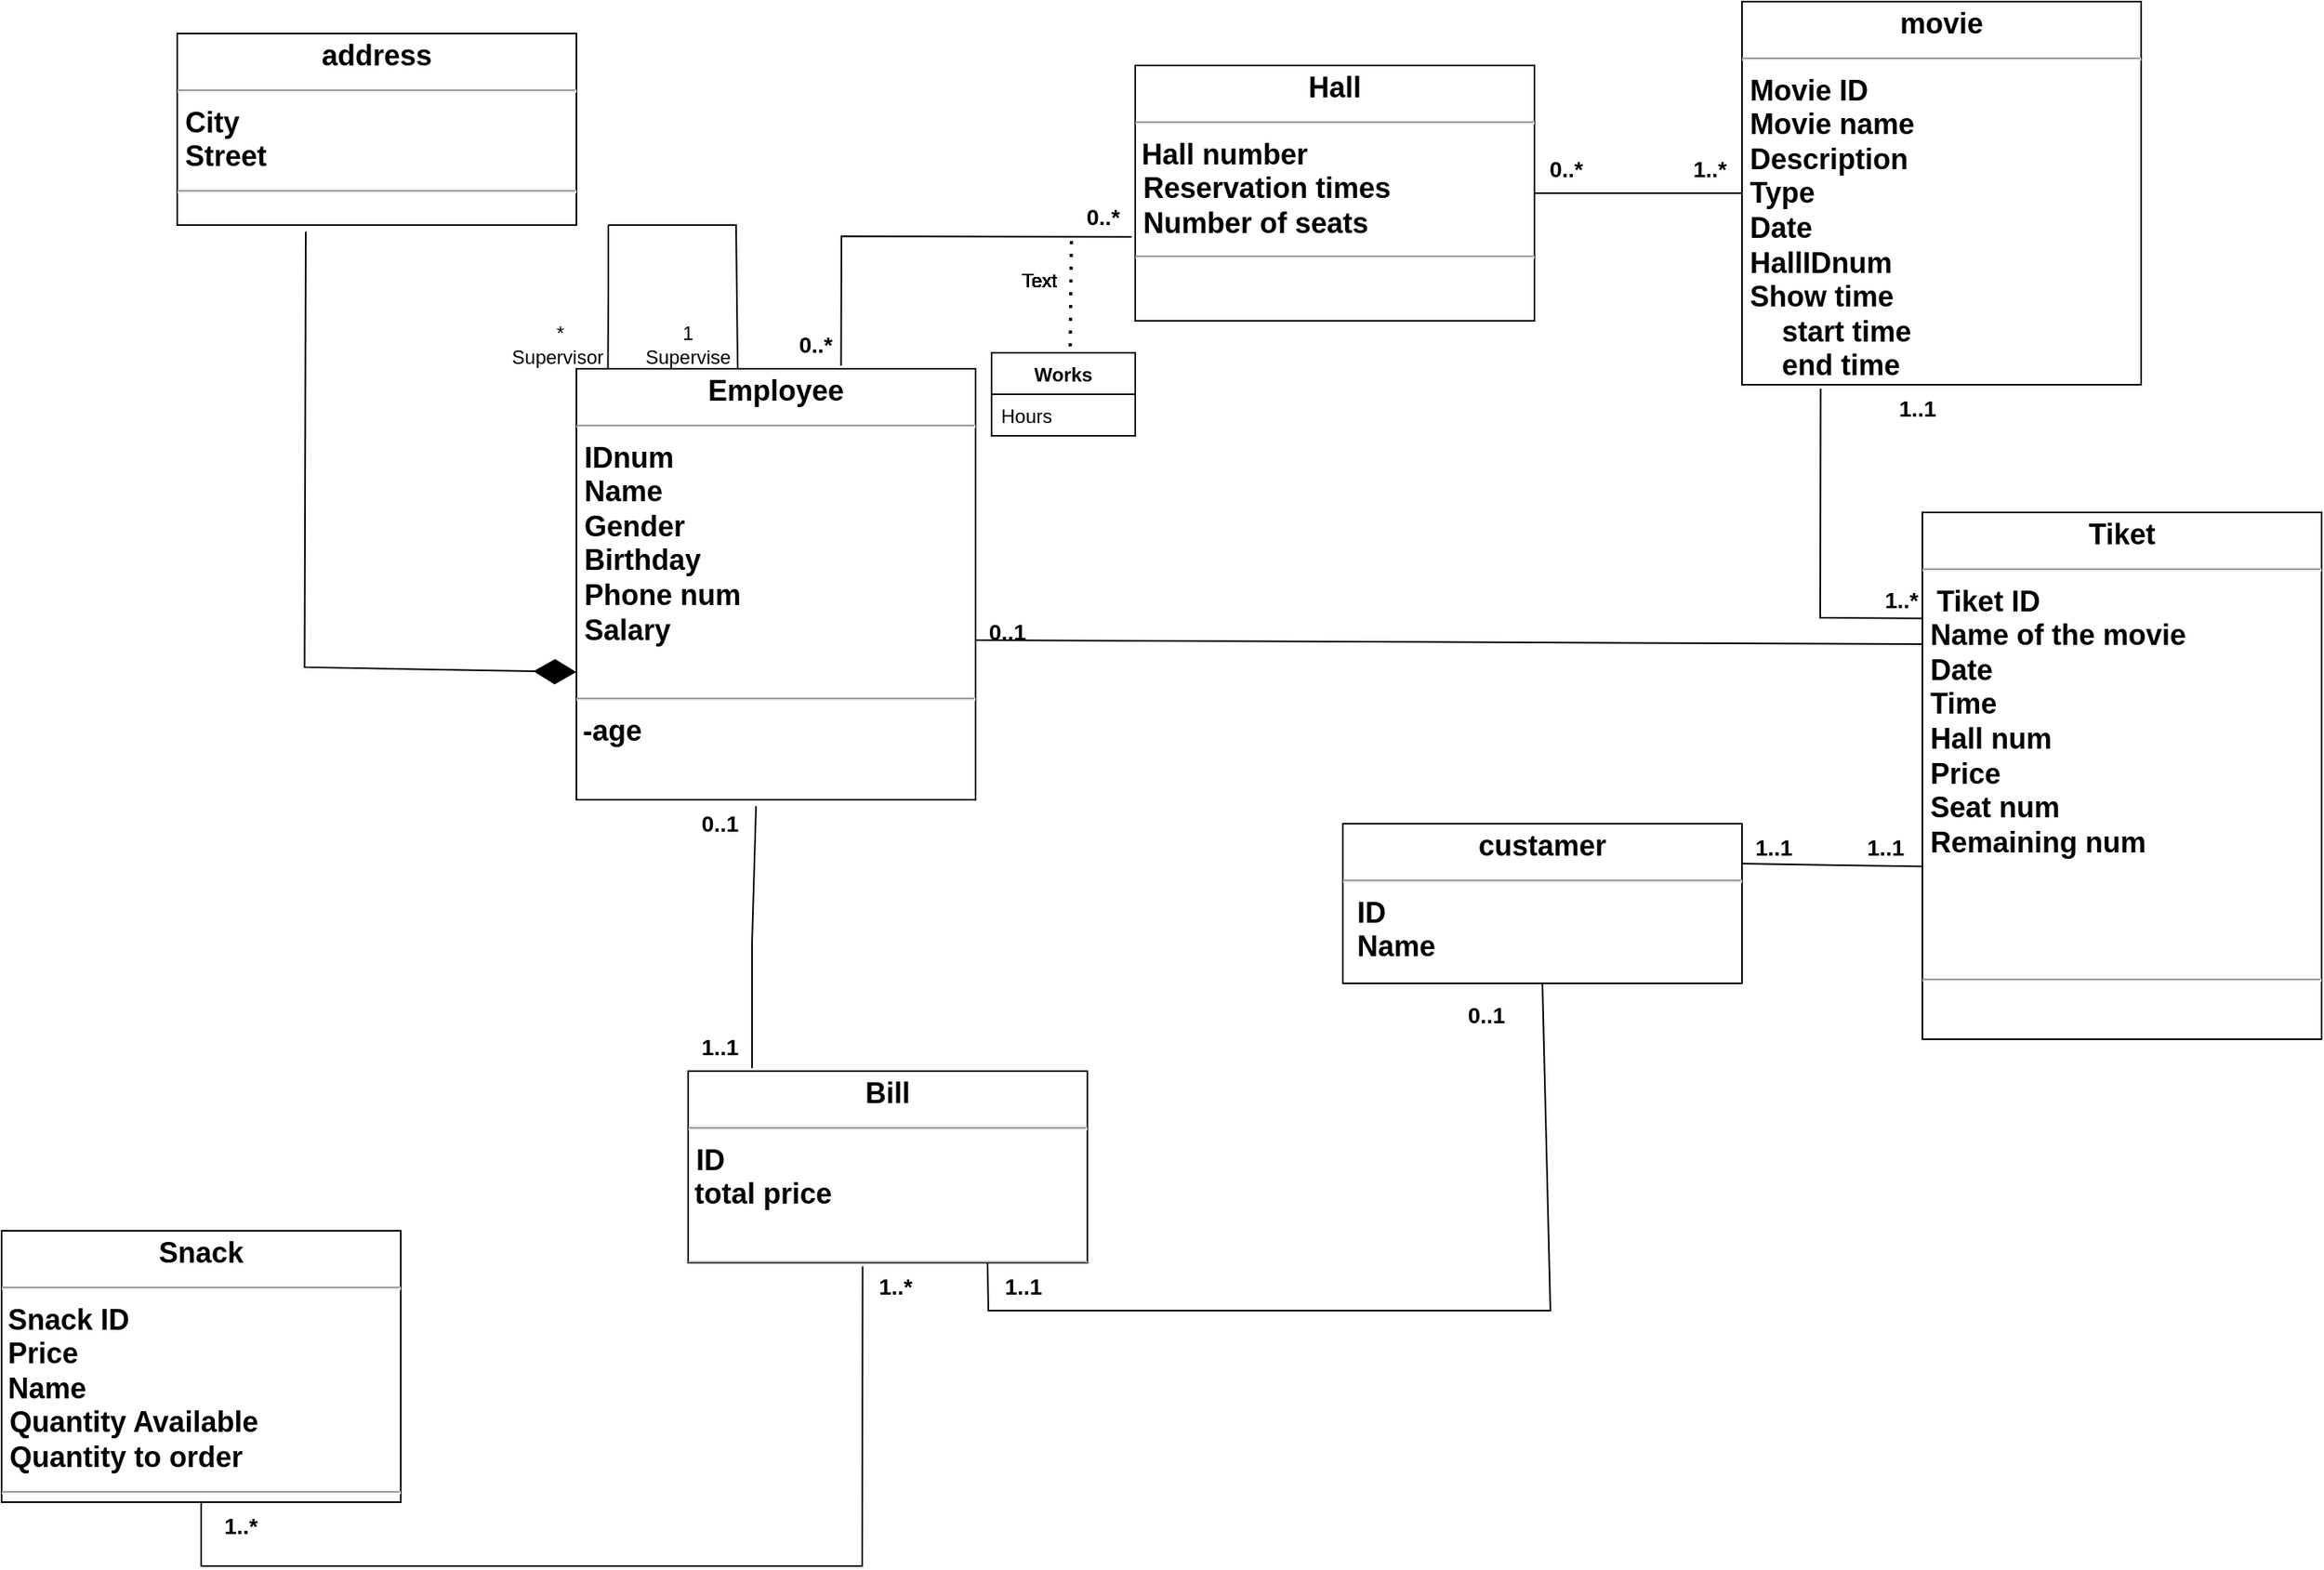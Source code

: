 <mxfile version="22.0.2" type="device">
  <diagram name="Page-1" id="f-tqmfMpfMZ7qoQ5nY5d">
    <mxGraphModel dx="3267" dy="1362" grid="1" gridSize="10" guides="1" tooltips="1" connect="1" arrows="1" fold="1" page="1" pageScale="1" pageWidth="850" pageHeight="1100" math="0" shadow="0">
      <root>
        <mxCell id="0" />
        <mxCell id="1" parent="0" />
        <mxCell id="Ye74qde-6JXeKK0IROxp-29" value="&lt;p style=&quot;margin: 4px 0px 0px; text-align: center; font-size: 18px;&quot;&gt;Hall&lt;/p&gt;&lt;hr style=&quot;font-size: 18px;&quot;&gt;&lt;p style=&quot;margin: 0px 0px 0px 4px; font-size: 18px;&quot;&gt;Hall number&lt;/p&gt;&amp;nbsp;Reservation times&lt;br&gt;&amp;nbsp;Number of seats&amp;nbsp;&lt;br&gt;&lt;hr style=&quot;font-size: 18px;&quot;&gt;&lt;p style=&quot;margin: 0px 0px 0px 4px; font-size: 18px;&quot;&gt;&lt;br style=&quot;font-size: 18px;&quot;&gt;&lt;/p&gt;&lt;p style=&quot;margin: 0px 0px 0px 4px; font-size: 18px;&quot;&gt;&lt;br style=&quot;font-size: 18px;&quot;&gt;&lt;/p&gt;" style="verticalAlign=top;align=left;overflow=fill;fontSize=18;fontFamily=Helvetica;html=1;fontStyle=1" parent="1" vertex="1">
          <mxGeometry x="-750" y="60" width="250" height="160" as="geometry" />
        </mxCell>
        <mxCell id="Ye74qde-6JXeKK0IROxp-30" value="&lt;p style=&quot;margin: 4px 0px 0px; text-align: center; font-size: 18px;&quot;&gt;movie&lt;/p&gt;&lt;hr style=&quot;font-size: 18px;&quot;&gt;&lt;p style=&quot;margin: 0px 0px 0px 4px; font-size: 18px;&quot;&gt;&lt;/p&gt;&amp;nbsp;Movie ID&lt;br&gt;&amp;nbsp;Movie name&lt;br&gt;&amp;nbsp;Description&lt;br&gt;&amp;nbsp;Type&lt;br&gt;&amp;nbsp;Date&lt;br&gt;&amp;nbsp;HallIDnum&lt;br&gt;&amp;nbsp;Show time&amp;nbsp;&lt;br&gt;&amp;nbsp; &amp;nbsp; &amp;nbsp;start time&lt;br&gt;&amp;nbsp; &amp;nbsp; &amp;nbsp;end time&lt;br&gt;&lt;hr style=&quot;font-size: 18px;&quot;&gt;&lt;p style=&quot;margin: 0px 0px 0px 4px; font-size: 18px;&quot;&gt;&lt;br style=&quot;font-size: 18px;&quot;&gt;&lt;/p&gt;&lt;p style=&quot;margin: 0px 0px 0px 4px; font-size: 18px;&quot;&gt;&lt;br style=&quot;font-size: 18px;&quot;&gt;&lt;/p&gt;" style="verticalAlign=top;align=left;overflow=fill;fontSize=18;fontFamily=Helvetica;html=1;fontStyle=1" parent="1" vertex="1">
          <mxGeometry x="-370" y="20" width="250" height="240" as="geometry" />
        </mxCell>
        <mxCell id="Ye74qde-6JXeKK0IROxp-33" value="&lt;p style=&quot;margin: 4px 0px 0px; text-align: center; font-size: 18px;&quot;&gt;Tiket&lt;/p&gt;&lt;hr style=&quot;font-size: 18px;&quot;&gt;&lt;p style=&quot;margin: 0px 0px 0px 4px; font-size: 18px;&quot;&gt;&amp;nbsp;Tiket ID&lt;/p&gt;&amp;nbsp;Name of the movie&lt;br&gt;&amp;nbsp;Date&lt;br&gt;&amp;nbsp;Time&lt;br&gt;&amp;nbsp;Hall num&lt;br&gt;&amp;nbsp;Price&lt;br&gt;&amp;nbsp;Seat num&lt;br&gt;&amp;nbsp;Remaining num&lt;br&gt;&lt;br&gt;&lt;br&gt;&lt;br&gt;&lt;hr style=&quot;font-size: 18px;&quot;&gt;&lt;p style=&quot;margin: 0px 0px 0px 4px; font-size: 18px;&quot;&gt;&lt;br style=&quot;font-size: 18px;&quot;&gt;&lt;/p&gt;&lt;p style=&quot;margin: 0px 0px 0px 4px; font-size: 18px;&quot;&gt;&lt;br style=&quot;font-size: 18px;&quot;&gt;&lt;/p&gt;" style="verticalAlign=top;align=left;overflow=fill;fontSize=18;fontFamily=Helvetica;html=1;fontStyle=1" parent="1" vertex="1">
          <mxGeometry x="-257" y="340" width="250" height="330" as="geometry" />
        </mxCell>
        <mxCell id="Ye74qde-6JXeKK0IROxp-35" value="&lt;p style=&quot;margin: 4px 0px 0px; text-align: center; font-size: 18px;&quot;&gt;Snack&lt;/p&gt;&lt;hr style=&quot;font-size: 18px;&quot;&gt;&lt;p style=&quot;margin: 0px 0px 0px 4px; font-size: 18px;&quot;&gt;Snack ID&lt;/p&gt;&lt;p style=&quot;margin: 0px 0px 0px 4px; font-size: 18px;&quot;&gt;Price&lt;/p&gt;&lt;p style=&quot;margin: 0px 0px 0px 4px; font-size: 18px;&quot;&gt;&lt;span style=&quot;background-color: initial;&quot;&gt;Name&lt;/span&gt;&lt;/p&gt;&amp;nbsp;Quantity Available&lt;br&gt;&amp;nbsp;Quantity to order&lt;br&gt;&lt;hr style=&quot;font-size: 18px;&quot;&gt;&lt;p style=&quot;margin: 0px 0px 0px 4px; font-size: 18px;&quot;&gt;&lt;br style=&quot;font-size: 18px;&quot;&gt;&lt;/p&gt;&lt;p style=&quot;margin: 0px 0px 0px 4px; font-size: 18px;&quot;&gt;&lt;br style=&quot;font-size: 18px;&quot;&gt;&lt;/p&gt;" style="verticalAlign=top;align=left;overflow=fill;fontSize=18;fontFamily=Helvetica;html=1;fontStyle=1" parent="1" vertex="1">
          <mxGeometry x="-1460" y="790" width="250" height="170" as="geometry" />
        </mxCell>
        <mxCell id="Ye74qde-6JXeKK0IROxp-36" value="&lt;br class=&quot;Apple-interchange-newline&quot;&gt;" style="text;whiteSpace=wrap;html=1;" parent="1" vertex="1">
          <mxGeometry x="-510" y="880" width="30" height="40" as="geometry" />
        </mxCell>
        <mxCell id="Ye74qde-6JXeKK0IROxp-37" value="&lt;p style=&quot;margin: 4px 0px 0px; text-align: center; font-size: 18px;&quot;&gt;custamer&lt;/p&gt;&lt;hr style=&quot;font-size: 18px;&quot;&gt;&lt;p style=&quot;margin: 0px 0px 0px 4px; font-size: 18px;&quot;&gt;&amp;nbsp;ID&lt;/p&gt;&lt;p style=&quot;margin: 0px 0px 0px 4px; font-size: 18px;&quot;&gt;&amp;nbsp;Name&lt;/p&gt;&lt;p style=&quot;margin: 0px 0px 0px 4px; font-size: 18px;&quot;&gt;&lt;br&gt;&lt;/p&gt;&lt;br&gt;&lt;hr style=&quot;font-size: 18px;&quot;&gt;&lt;p style=&quot;margin: 0px 0px 0px 4px; font-size: 18px;&quot;&gt;&lt;br style=&quot;font-size: 18px;&quot;&gt;&lt;/p&gt;&lt;p style=&quot;margin: 0px 0px 0px 4px; font-size: 18px;&quot;&gt;&lt;br style=&quot;font-size: 18px;&quot;&gt;&lt;/p&gt;" style="verticalAlign=top;align=left;overflow=fill;fontSize=18;fontFamily=Helvetica;html=1;fontStyle=1" parent="1" vertex="1">
          <mxGeometry x="-620" y="535" width="250" height="100" as="geometry" />
        </mxCell>
        <mxCell id="Ye74qde-6JXeKK0IROxp-38" value="&lt;p style=&quot;margin: 4px 0px 0px; text-align: center; font-size: 18px;&quot;&gt;Bill&lt;/p&gt;&lt;hr style=&quot;font-size: 18px;&quot;&gt;&lt;p style=&quot;margin: 0px 0px 0px 4px; font-size: 18px;&quot;&gt;&lt;/p&gt;&amp;nbsp;ID&lt;br&gt;&lt;p style=&quot;border-color: var(--border-color); margin: 0px 0px 0px 4px;&quot;&gt;total price&lt;br style=&quot;border-color: var(--border-color);&quot;&gt;&lt;/p&gt;&lt;p style=&quot;border-color: var(--border-color); margin: 0px 0px 0px 4px;&quot;&gt;&lt;br style=&quot;border-color: var(--border-color);&quot;&gt;&lt;/p&gt;&lt;hr style=&quot;font-size: 18px;&quot;&gt;&lt;p style=&quot;margin: 0px 0px 0px 4px; font-size: 18px;&quot;&gt;&lt;br&gt;&lt;/p&gt;" style="verticalAlign=top;align=left;overflow=fill;fontSize=18;fontFamily=Helvetica;html=1;fontStyle=1" parent="1" vertex="1">
          <mxGeometry x="-1030" y="690" width="250" height="120" as="geometry" />
        </mxCell>
        <mxCell id="Ye74qde-6JXeKK0IROxp-39" value="&lt;p style=&quot;margin: 4px 0px 0px; text-align: center; font-size: 18px;&quot;&gt;Employee&lt;/p&gt;&lt;hr style=&quot;font-size: 18px;&quot;&gt;&lt;p style=&quot;margin: 0px 0px 0px 4px; font-size: 18px;&quot;&gt;&lt;/p&gt;&amp;nbsp;IDnum&lt;br&gt;&amp;nbsp;Name&lt;br&gt;&amp;nbsp;Gender&lt;br&gt;&amp;nbsp;Birthday&lt;br&gt;&amp;nbsp;Phone num&lt;br&gt;&amp;nbsp;Salary&lt;br&gt;&amp;nbsp;&lt;br&gt;&lt;hr style=&quot;font-size: 18px;&quot;&gt;&lt;p style=&quot;margin: 0px 0px 0px 4px; font-size: 18px;&quot;&gt;-age&lt;/p&gt;&lt;p style=&quot;margin: 0px 0px 0px 4px; font-size: 18px;&quot;&gt;&lt;br style=&quot;font-size: 18px;&quot;&gt;&lt;/p&gt;" style="verticalAlign=top;align=left;overflow=fill;fontSize=18;fontFamily=Helvetica;html=1;fontStyle=1" parent="1" vertex="1">
          <mxGeometry x="-1100" y="250" width="250" height="270" as="geometry" />
        </mxCell>
        <mxCell id="Ye74qde-6JXeKK0IROxp-40" value="&lt;p style=&quot;margin: 4px 0px 0px; text-align: center; font-size: 18px;&quot;&gt;address&lt;/p&gt;&lt;hr style=&quot;font-size: 18px;&quot;&gt;&lt;p style=&quot;margin: 0px 0px 0px 4px; font-size: 18px;&quot;&gt;&lt;/p&gt;&amp;nbsp;City&lt;br&gt;&amp;nbsp;Street&lt;br&gt;&lt;hr style=&quot;font-size: 18px;&quot;&gt;&lt;p style=&quot;margin: 0px 0px 0px 4px; font-size: 18px;&quot;&gt;&lt;br style=&quot;font-size: 18px;&quot;&gt;&lt;/p&gt;&lt;p style=&quot;margin: 0px 0px 0px 4px; font-size: 18px;&quot;&gt;&lt;br style=&quot;font-size: 18px;&quot;&gt;&lt;/p&gt;" style="verticalAlign=top;align=left;overflow=fill;fontSize=18;fontFamily=Helvetica;html=1;fontStyle=1" parent="1" vertex="1">
          <mxGeometry x="-1350" y="40" width="250" height="120" as="geometry" />
        </mxCell>
        <mxCell id="WfwrwntMDEFSlIYNpfYc-13" value="" style="endArrow=none;html=1;rounded=0;fontFamily=Helvetica;fontSize=12;fontColor=default;entryX=1;entryY=0.5;entryDx=0;entryDy=0;exitX=0;exitY=0.5;exitDx=0;exitDy=0;" parent="1" source="Ye74qde-6JXeKK0IROxp-30" target="Ye74qde-6JXeKK0IROxp-29" edge="1">
          <mxGeometry width="50" height="50" relative="1" as="geometry">
            <mxPoint x="-690" y="480" as="sourcePoint" />
            <mxPoint x="-640" y="430" as="targetPoint" />
            <Array as="points" />
          </mxGeometry>
        </mxCell>
        <mxCell id="WfwrwntMDEFSlIYNpfYc-15" value="" style="endArrow=none;html=1;rounded=0;fontFamily=Helvetica;fontSize=12;fontColor=default;entryX=0;entryY=0.25;entryDx=0;entryDy=0;" parent="1" target="Ye74qde-6JXeKK0IROxp-33" edge="1">
          <mxGeometry width="50" height="50" relative="1" as="geometry">
            <mxPoint x="-850" y="420" as="sourcePoint" />
            <mxPoint x="-840" y="300" as="targetPoint" />
            <Array as="points" />
          </mxGeometry>
        </mxCell>
        <mxCell id="WfwrwntMDEFSlIYNpfYc-23" value="" style="endArrow=none;html=1;rounded=0;fontFamily=Helvetica;fontSize=12;fontColor=default;exitX=0.16;exitY=-0.016;exitDx=0;exitDy=0;exitPerimeter=0;entryX=0.45;entryY=1.015;entryDx=0;entryDy=0;entryPerimeter=0;" parent="1" source="Ye74qde-6JXeKK0IROxp-38" target="Ye74qde-6JXeKK0IROxp-39" edge="1">
          <mxGeometry width="50" height="50" relative="1" as="geometry">
            <mxPoint x="-960" y="730" as="sourcePoint" />
            <mxPoint x="-990" y="540" as="targetPoint" />
            <Array as="points">
              <mxPoint x="-990" y="610" />
            </Array>
          </mxGeometry>
        </mxCell>
        <mxCell id="WfwrwntMDEFSlIYNpfYc-29" value="" style="endArrow=none;html=1;rounded=0;fontFamily=Helvetica;fontSize=12;fontColor=default;entryX=-0.009;entryY=0.671;entryDx=0;entryDy=0;entryPerimeter=0;exitX=0.663;exitY=-0.007;exitDx=0;exitDy=0;exitPerimeter=0;" parent="1" source="Ye74qde-6JXeKK0IROxp-39" target="Ye74qde-6JXeKK0IROxp-29" edge="1">
          <mxGeometry width="50" height="50" relative="1" as="geometry">
            <mxPoint x="-950" y="210" as="sourcePoint" />
            <mxPoint x="-900" y="160" as="targetPoint" />
            <Array as="points">
              <mxPoint x="-934" y="167" />
            </Array>
          </mxGeometry>
        </mxCell>
        <mxCell id="WfwrwntMDEFSlIYNpfYc-30" value="" style="endArrow=none;html=1;rounded=0;fontFamily=Helvetica;fontSize=12;fontColor=default;exitX=0.404;exitY=-0.001;exitDx=0;exitDy=0;exitPerimeter=0;" parent="1" source="Ye74qde-6JXeKK0IROxp-39" edge="1">
          <mxGeometry width="50" height="50" relative="1" as="geometry">
            <mxPoint x="-980" y="390" as="sourcePoint" />
            <mxPoint x="-1080" y="160" as="targetPoint" />
            <Array as="points">
              <mxPoint x="-1000" y="160" />
            </Array>
          </mxGeometry>
        </mxCell>
        <mxCell id="WfwrwntMDEFSlIYNpfYc-31" value="" style="endArrow=none;html=1;rounded=0;fontFamily=Helvetica;fontSize=12;fontColor=default;exitX=0.079;exitY=0;exitDx=0;exitDy=0;exitPerimeter=0;" parent="1" source="Ye74qde-6JXeKK0IROxp-39" edge="1">
          <mxGeometry width="50" height="50" relative="1" as="geometry">
            <mxPoint x="-1080" y="240" as="sourcePoint" />
            <mxPoint x="-1080" y="160" as="targetPoint" />
            <Array as="points">
              <mxPoint x="-1080" y="200" />
            </Array>
          </mxGeometry>
        </mxCell>
        <mxCell id="WfwrwntMDEFSlIYNpfYc-32" value="*&lt;br&gt;Supervisor&amp;nbsp;" style="text;html=1;strokeColor=none;fillColor=none;align=center;verticalAlign=middle;whiteSpace=wrap;rounded=0;fontSize=12;fontFamily=Helvetica;fontColor=default;" parent="1" vertex="1">
          <mxGeometry x="-1140" y="220" width="60" height="30" as="geometry" />
        </mxCell>
        <mxCell id="pPmnraLCHtTLtx8yH-ZN-2" value="" style="endArrow=none;dashed=1;html=1;dashPattern=1 3;strokeWidth=2;rounded=0;entryX=0.547;entryY=-0.039;entryDx=0;entryDy=0;entryPerimeter=0;" parent="1" target="pPmnraLCHtTLtx8yH-ZN-3" edge="1">
          <mxGeometry width="50" height="50" relative="1" as="geometry">
            <mxPoint x="-790" y="170" as="sourcePoint" />
            <mxPoint x="-800" y="170" as="targetPoint" />
          </mxGeometry>
        </mxCell>
        <mxCell id="pPmnraLCHtTLtx8yH-ZN-3" value="Works" style="swimlane;fontStyle=1;align=center;verticalAlign=top;childLayout=stackLayout;horizontal=1;startSize=26;horizontalStack=0;resizeParent=1;resizeParentMax=0;resizeLast=0;collapsible=1;marginBottom=0;whiteSpace=wrap;html=1;" parent="1" vertex="1">
          <mxGeometry x="-840" y="240" width="90" height="52" as="geometry" />
        </mxCell>
        <mxCell id="pPmnraLCHtTLtx8yH-ZN-4" value="Hours" style="text;strokeColor=none;fillColor=none;align=left;verticalAlign=top;spacingLeft=4;spacingRight=4;overflow=hidden;rotatable=0;points=[[0,0.5],[1,0.5]];portConstraint=eastwest;whiteSpace=wrap;html=1;" parent="pPmnraLCHtTLtx8yH-ZN-3" vertex="1">
          <mxGeometry y="26" width="90" height="26" as="geometry" />
        </mxCell>
        <mxCell id="pPmnraLCHtTLtx8yH-ZN-11" value="1&lt;br&gt;Supervise" style="text;html=1;strokeColor=none;fillColor=none;align=center;verticalAlign=middle;whiteSpace=wrap;rounded=0;" parent="1" vertex="1">
          <mxGeometry x="-1060" y="220" width="60" height="30" as="geometry" />
        </mxCell>
        <mxCell id="RIbbEanmppBnDyKD_0Xd-1" value="Text" style="text;html=1;strokeColor=none;fillColor=none;align=center;verticalAlign=middle;whiteSpace=wrap;rounded=0;" parent="1" vertex="1">
          <mxGeometry x="-840" y="180" width="60" height="30" as="geometry" />
        </mxCell>
        <mxCell id="RIbbEanmppBnDyKD_0Xd-2" value="Text" style="text;html=1;strokeColor=none;fillColor=none;align=center;verticalAlign=middle;whiteSpace=wrap;rounded=0;" parent="1" vertex="1">
          <mxGeometry x="-840" y="180" width="60" height="30" as="geometry" />
        </mxCell>
        <mxCell id="RIbbEanmppBnDyKD_0Xd-3" value="Text" style="text;html=1;strokeColor=none;fillColor=none;align=center;verticalAlign=middle;whiteSpace=wrap;rounded=0;" parent="1" vertex="1">
          <mxGeometry x="-840" y="180" width="60" height="30" as="geometry" />
        </mxCell>
        <mxCell id="RIbbEanmppBnDyKD_0Xd-4" value="Text" style="text;html=1;strokeColor=none;fillColor=none;align=center;verticalAlign=middle;whiteSpace=wrap;rounded=0;" parent="1" vertex="1">
          <mxGeometry x="-840" y="180" width="60" height="30" as="geometry" />
        </mxCell>
        <mxCell id="RIbbEanmppBnDyKD_0Xd-5" value="Text" style="text;html=1;strokeColor=none;fillColor=none;align=center;verticalAlign=middle;whiteSpace=wrap;rounded=0;" parent="1" vertex="1">
          <mxGeometry x="-840" y="180" width="60" height="30" as="geometry" />
        </mxCell>
        <mxCell id="RIbbEanmppBnDyKD_0Xd-6" value="Text" style="text;html=1;strokeColor=none;fillColor=none;align=center;verticalAlign=middle;whiteSpace=wrap;rounded=0;" parent="1" vertex="1">
          <mxGeometry x="-840" y="180" width="60" height="30" as="geometry" />
        </mxCell>
        <mxCell id="RIbbEanmppBnDyKD_0Xd-7" value="Text" style="text;html=1;strokeColor=none;fillColor=none;align=center;verticalAlign=middle;whiteSpace=wrap;rounded=0;" parent="1" vertex="1">
          <mxGeometry x="-840" y="180" width="60" height="30" as="geometry" />
        </mxCell>
        <mxCell id="RIbbEanmppBnDyKD_0Xd-8" value="Text" style="text;html=1;strokeColor=none;fillColor=none;align=center;verticalAlign=middle;whiteSpace=wrap;rounded=0;" parent="1" vertex="1">
          <mxGeometry x="-840" y="180" width="60" height="30" as="geometry" />
        </mxCell>
        <mxCell id="RIbbEanmppBnDyKD_0Xd-9" value="Text" style="text;html=1;strokeColor=none;fillColor=none;align=center;verticalAlign=middle;whiteSpace=wrap;rounded=0;" parent="1" vertex="1">
          <mxGeometry x="-840" y="180" width="60" height="30" as="geometry" />
        </mxCell>
        <mxCell id="RIbbEanmppBnDyKD_0Xd-10" value="Text" style="text;html=1;strokeColor=none;fillColor=none;align=center;verticalAlign=middle;whiteSpace=wrap;rounded=0;" parent="1" vertex="1">
          <mxGeometry x="-840" y="180" width="60" height="30" as="geometry" />
        </mxCell>
        <mxCell id="RIbbEanmppBnDyKD_0Xd-11" value="Text" style="text;html=1;strokeColor=none;fillColor=none;align=center;verticalAlign=middle;whiteSpace=wrap;rounded=0;" parent="1" vertex="1">
          <mxGeometry x="-840" y="180" width="60" height="30" as="geometry" />
        </mxCell>
        <mxCell id="RIbbEanmppBnDyKD_0Xd-12" value="Text" style="text;html=1;strokeColor=none;fillColor=none;align=center;verticalAlign=middle;whiteSpace=wrap;rounded=0;" parent="1" vertex="1">
          <mxGeometry x="-840" y="180" width="60" height="30" as="geometry" />
        </mxCell>
        <mxCell id="RIbbEanmppBnDyKD_0Xd-13" value="Text" style="text;html=1;strokeColor=none;fillColor=none;align=center;verticalAlign=middle;whiteSpace=wrap;rounded=0;" parent="1" vertex="1">
          <mxGeometry x="-840" y="180" width="60" height="30" as="geometry" />
        </mxCell>
        <mxCell id="RIbbEanmppBnDyKD_0Xd-14" value="&lt;b&gt;&lt;font style=&quot;font-size: 14px;&quot;&gt;0..1&lt;/font&gt;&lt;/b&gt;" style="text;html=1;strokeColor=none;fillColor=none;align=center;verticalAlign=middle;whiteSpace=wrap;rounded=0;" parent="1" vertex="1">
          <mxGeometry x="-860" y="400" width="60" height="30" as="geometry" />
        </mxCell>
        <mxCell id="RIbbEanmppBnDyKD_0Xd-15" value="&lt;b&gt;&lt;font style=&quot;font-size: 14px;&quot;&gt;1..*&lt;/font&gt;&lt;/b&gt;" style="text;html=1;strokeColor=none;fillColor=none;align=center;verticalAlign=middle;whiteSpace=wrap;rounded=0;" parent="1" vertex="1">
          <mxGeometry x="-300" y="380" width="60" height="30" as="geometry" />
        </mxCell>
        <mxCell id="RIbbEanmppBnDyKD_0Xd-16" value="&lt;b&gt;&lt;font style=&quot;font-size: 14px;&quot;&gt;1..1&lt;/font&gt;&lt;/b&gt;" style="text;html=1;strokeColor=none;fillColor=none;align=center;verticalAlign=middle;whiteSpace=wrap;rounded=0;" parent="1" vertex="1">
          <mxGeometry x="-290" y="260" width="60" height="30" as="geometry" />
        </mxCell>
        <mxCell id="RIbbEanmppBnDyKD_0Xd-18" value="&lt;b&gt;&lt;font style=&quot;font-size: 14px;&quot;&gt;0..*&lt;/font&gt;&lt;/b&gt;" style="text;html=1;strokeColor=none;fillColor=none;align=center;verticalAlign=middle;whiteSpace=wrap;rounded=0;" parent="1" vertex="1">
          <mxGeometry x="-510" y="110" width="60" height="30" as="geometry" />
        </mxCell>
        <mxCell id="RIbbEanmppBnDyKD_0Xd-19" value="&lt;b&gt;&lt;font style=&quot;font-size: 14px;&quot;&gt;0..*&lt;/font&gt;&lt;/b&gt;" style="text;html=1;strokeColor=none;fillColor=none;align=center;verticalAlign=middle;whiteSpace=wrap;rounded=0;" parent="1" vertex="1">
          <mxGeometry x="-980" y="220" width="60" height="30" as="geometry" />
        </mxCell>
        <mxCell id="RIbbEanmppBnDyKD_0Xd-20" value="&lt;b&gt;&lt;font style=&quot;font-size: 14px;&quot;&gt;0..*&lt;/font&gt;&lt;/b&gt;" style="text;html=1;strokeColor=none;fillColor=none;align=center;verticalAlign=middle;whiteSpace=wrap;rounded=0;" parent="1" vertex="1">
          <mxGeometry x="-800" y="140" width="60" height="30" as="geometry" />
        </mxCell>
        <mxCell id="RIbbEanmppBnDyKD_0Xd-21" value="&lt;span style=&quot;font-size: 14px;&quot;&gt;&lt;b&gt;1..*&lt;/b&gt;&lt;/span&gt;" style="text;html=1;strokeColor=none;fillColor=none;align=center;verticalAlign=middle;whiteSpace=wrap;rounded=0;" parent="1" vertex="1">
          <mxGeometry x="-420" y="110" width="60" height="30" as="geometry" />
        </mxCell>
        <mxCell id="RIbbEanmppBnDyKD_0Xd-23" value="&lt;span style=&quot;font-size: 14px;&quot;&gt;&lt;b&gt;1..1&lt;/b&gt;&lt;/span&gt;" style="text;html=1;strokeColor=none;fillColor=none;align=center;verticalAlign=middle;whiteSpace=wrap;rounded=0;" parent="1" vertex="1">
          <mxGeometry x="-310" y="535" width="60" height="30" as="geometry" />
        </mxCell>
        <mxCell id="RIbbEanmppBnDyKD_0Xd-24" value="&lt;b&gt;&lt;font style=&quot;font-size: 14px;&quot;&gt;1..1&lt;/font&gt;&lt;/b&gt;" style="text;html=1;strokeColor=none;fillColor=none;align=center;verticalAlign=middle;whiteSpace=wrap;rounded=0;" parent="1" vertex="1">
          <mxGeometry x="-380" y="535" width="60" height="30" as="geometry" />
        </mxCell>
        <mxCell id="RIbbEanmppBnDyKD_0Xd-27" value="&lt;b&gt;&lt;font style=&quot;font-size: 14px;&quot;&gt;0..1&lt;/font&gt;&lt;/b&gt;" style="text;html=1;strokeColor=none;fillColor=none;align=center;verticalAlign=middle;whiteSpace=wrap;rounded=0;" parent="1" vertex="1">
          <mxGeometry x="-1040" y="520" width="60" height="30" as="geometry" />
        </mxCell>
        <mxCell id="RIbbEanmppBnDyKD_0Xd-28" value="&lt;b&gt;&lt;font style=&quot;font-size: 14px;&quot;&gt;1..1&lt;/font&gt;&lt;/b&gt;" style="text;html=1;strokeColor=none;fillColor=none;align=center;verticalAlign=middle;whiteSpace=wrap;rounded=0;" parent="1" vertex="1">
          <mxGeometry x="-1040" y="660" width="60" height="30" as="geometry" />
        </mxCell>
        <mxCell id="RIbbEanmppBnDyKD_0Xd-29" value="&lt;b&gt;&lt;font style=&quot;font-size: 14px;&quot;&gt;1..1&lt;/font&gt;&lt;/b&gt;" style="text;html=1;strokeColor=none;fillColor=none;align=center;verticalAlign=middle;whiteSpace=wrap;rounded=0;" parent="1" vertex="1">
          <mxGeometry x="-850" y="810" width="60" height="30" as="geometry" />
        </mxCell>
        <mxCell id="RIbbEanmppBnDyKD_0Xd-31" value="&lt;b&gt;&lt;font style=&quot;font-size: 14px;&quot;&gt;0..1&lt;/font&gt;&lt;/b&gt;" style="text;html=1;strokeColor=none;fillColor=none;align=center;verticalAlign=middle;whiteSpace=wrap;rounded=0;" parent="1" vertex="1">
          <mxGeometry x="-560" y="640" width="60" height="30" as="geometry" />
        </mxCell>
        <mxCell id="RIbbEanmppBnDyKD_0Xd-33" value="&lt;b&gt;&lt;font style=&quot;font-size: 14px;&quot;&gt;1..*&lt;/font&gt;&lt;/b&gt;" style="text;html=1;strokeColor=none;fillColor=none;align=center;verticalAlign=middle;whiteSpace=wrap;rounded=0;" parent="1" vertex="1">
          <mxGeometry x="-930" y="810" width="60" height="30" as="geometry" />
        </mxCell>
        <mxCell id="RIbbEanmppBnDyKD_0Xd-34" value="&lt;b&gt;&lt;font style=&quot;font-size: 14px;&quot;&gt;1..*&lt;/font&gt;&lt;/b&gt;" style="text;html=1;strokeColor=none;fillColor=none;align=center;verticalAlign=middle;whiteSpace=wrap;rounded=0;" parent="1" vertex="1">
          <mxGeometry x="-1340" y="960" width="60" height="30" as="geometry" />
        </mxCell>
        <mxCell id="F-7THp2BO6qUyMekpFGS-1" value="" style="endArrow=none;html=1;rounded=0;entryX=0.437;entryY=1.019;entryDx=0;entryDy=0;entryPerimeter=0;exitX=0.5;exitY=1;exitDx=0;exitDy=0;" edge="1" parent="1" source="Ye74qde-6JXeKK0IROxp-35" target="Ye74qde-6JXeKK0IROxp-38">
          <mxGeometry width="50" height="50" relative="1" as="geometry">
            <mxPoint x="-1040" y="970" as="sourcePoint" />
            <mxPoint x="-990" y="920" as="targetPoint" />
            <Array as="points">
              <mxPoint x="-1335" y="1000" />
              <mxPoint x="-921" y="1000" />
            </Array>
          </mxGeometry>
        </mxCell>
        <mxCell id="F-7THp2BO6qUyMekpFGS-6" value="" style="endArrow=diamondThin;endFill=1;endSize=24;html=1;rounded=0;exitX=0.342;exitY=1.034;exitDx=0;exitDy=0;exitPerimeter=0;entryX=0.001;entryY=0.678;entryDx=0;entryDy=0;entryPerimeter=0;" edge="1" parent="1">
          <mxGeometry width="160" relative="1" as="geometry">
            <mxPoint x="-1269.5" y="164.08" as="sourcePoint" />
            <mxPoint x="-1100" y="440.0" as="targetPoint" />
            <Array as="points">
              <mxPoint x="-1270.25" y="436.94" />
            </Array>
          </mxGeometry>
        </mxCell>
        <mxCell id="F-7THp2BO6qUyMekpFGS-9" value="" style="endArrow=none;html=1;rounded=0;entryX=-0.002;entryY=0.201;entryDx=0;entryDy=0;entryPerimeter=0;exitX=0.197;exitY=1.01;exitDx=0;exitDy=0;exitPerimeter=0;" edge="1" parent="1" source="Ye74qde-6JXeKK0IROxp-30" target="Ye74qde-6JXeKK0IROxp-33">
          <mxGeometry width="50" height="50" relative="1" as="geometry">
            <mxPoint x="-600" y="550" as="sourcePoint" />
            <mxPoint x="-550" y="500" as="targetPoint" />
            <Array as="points">
              <mxPoint x="-321" y="406" />
            </Array>
          </mxGeometry>
        </mxCell>
        <mxCell id="F-7THp2BO6qUyMekpFGS-10" value="" style="endArrow=none;html=1;rounded=0;entryX=-0.002;entryY=0.672;entryDx=0;entryDy=0;entryPerimeter=0;exitX=1;exitY=0.25;exitDx=0;exitDy=0;" edge="1" parent="1" source="Ye74qde-6JXeKK0IROxp-37" target="Ye74qde-6JXeKK0IROxp-33">
          <mxGeometry width="50" height="50" relative="1" as="geometry">
            <mxPoint x="-600" y="710" as="sourcePoint" />
            <mxPoint x="-550" y="660" as="targetPoint" />
          </mxGeometry>
        </mxCell>
        <mxCell id="F-7THp2BO6qUyMekpFGS-11" value="" style="endArrow=none;html=1;rounded=0;entryX=0.5;entryY=1;entryDx=0;entryDy=0;exitX=0.75;exitY=1;exitDx=0;exitDy=0;" edge="1" parent="1" source="Ye74qde-6JXeKK0IROxp-38" target="Ye74qde-6JXeKK0IROxp-37">
          <mxGeometry width="50" height="50" relative="1" as="geometry">
            <mxPoint x="-650" y="760" as="sourcePoint" />
            <mxPoint x="-600" y="710" as="targetPoint" />
            <Array as="points">
              <mxPoint x="-842" y="840" />
              <mxPoint x="-490" y="840" />
            </Array>
          </mxGeometry>
        </mxCell>
      </root>
    </mxGraphModel>
  </diagram>
</mxfile>
